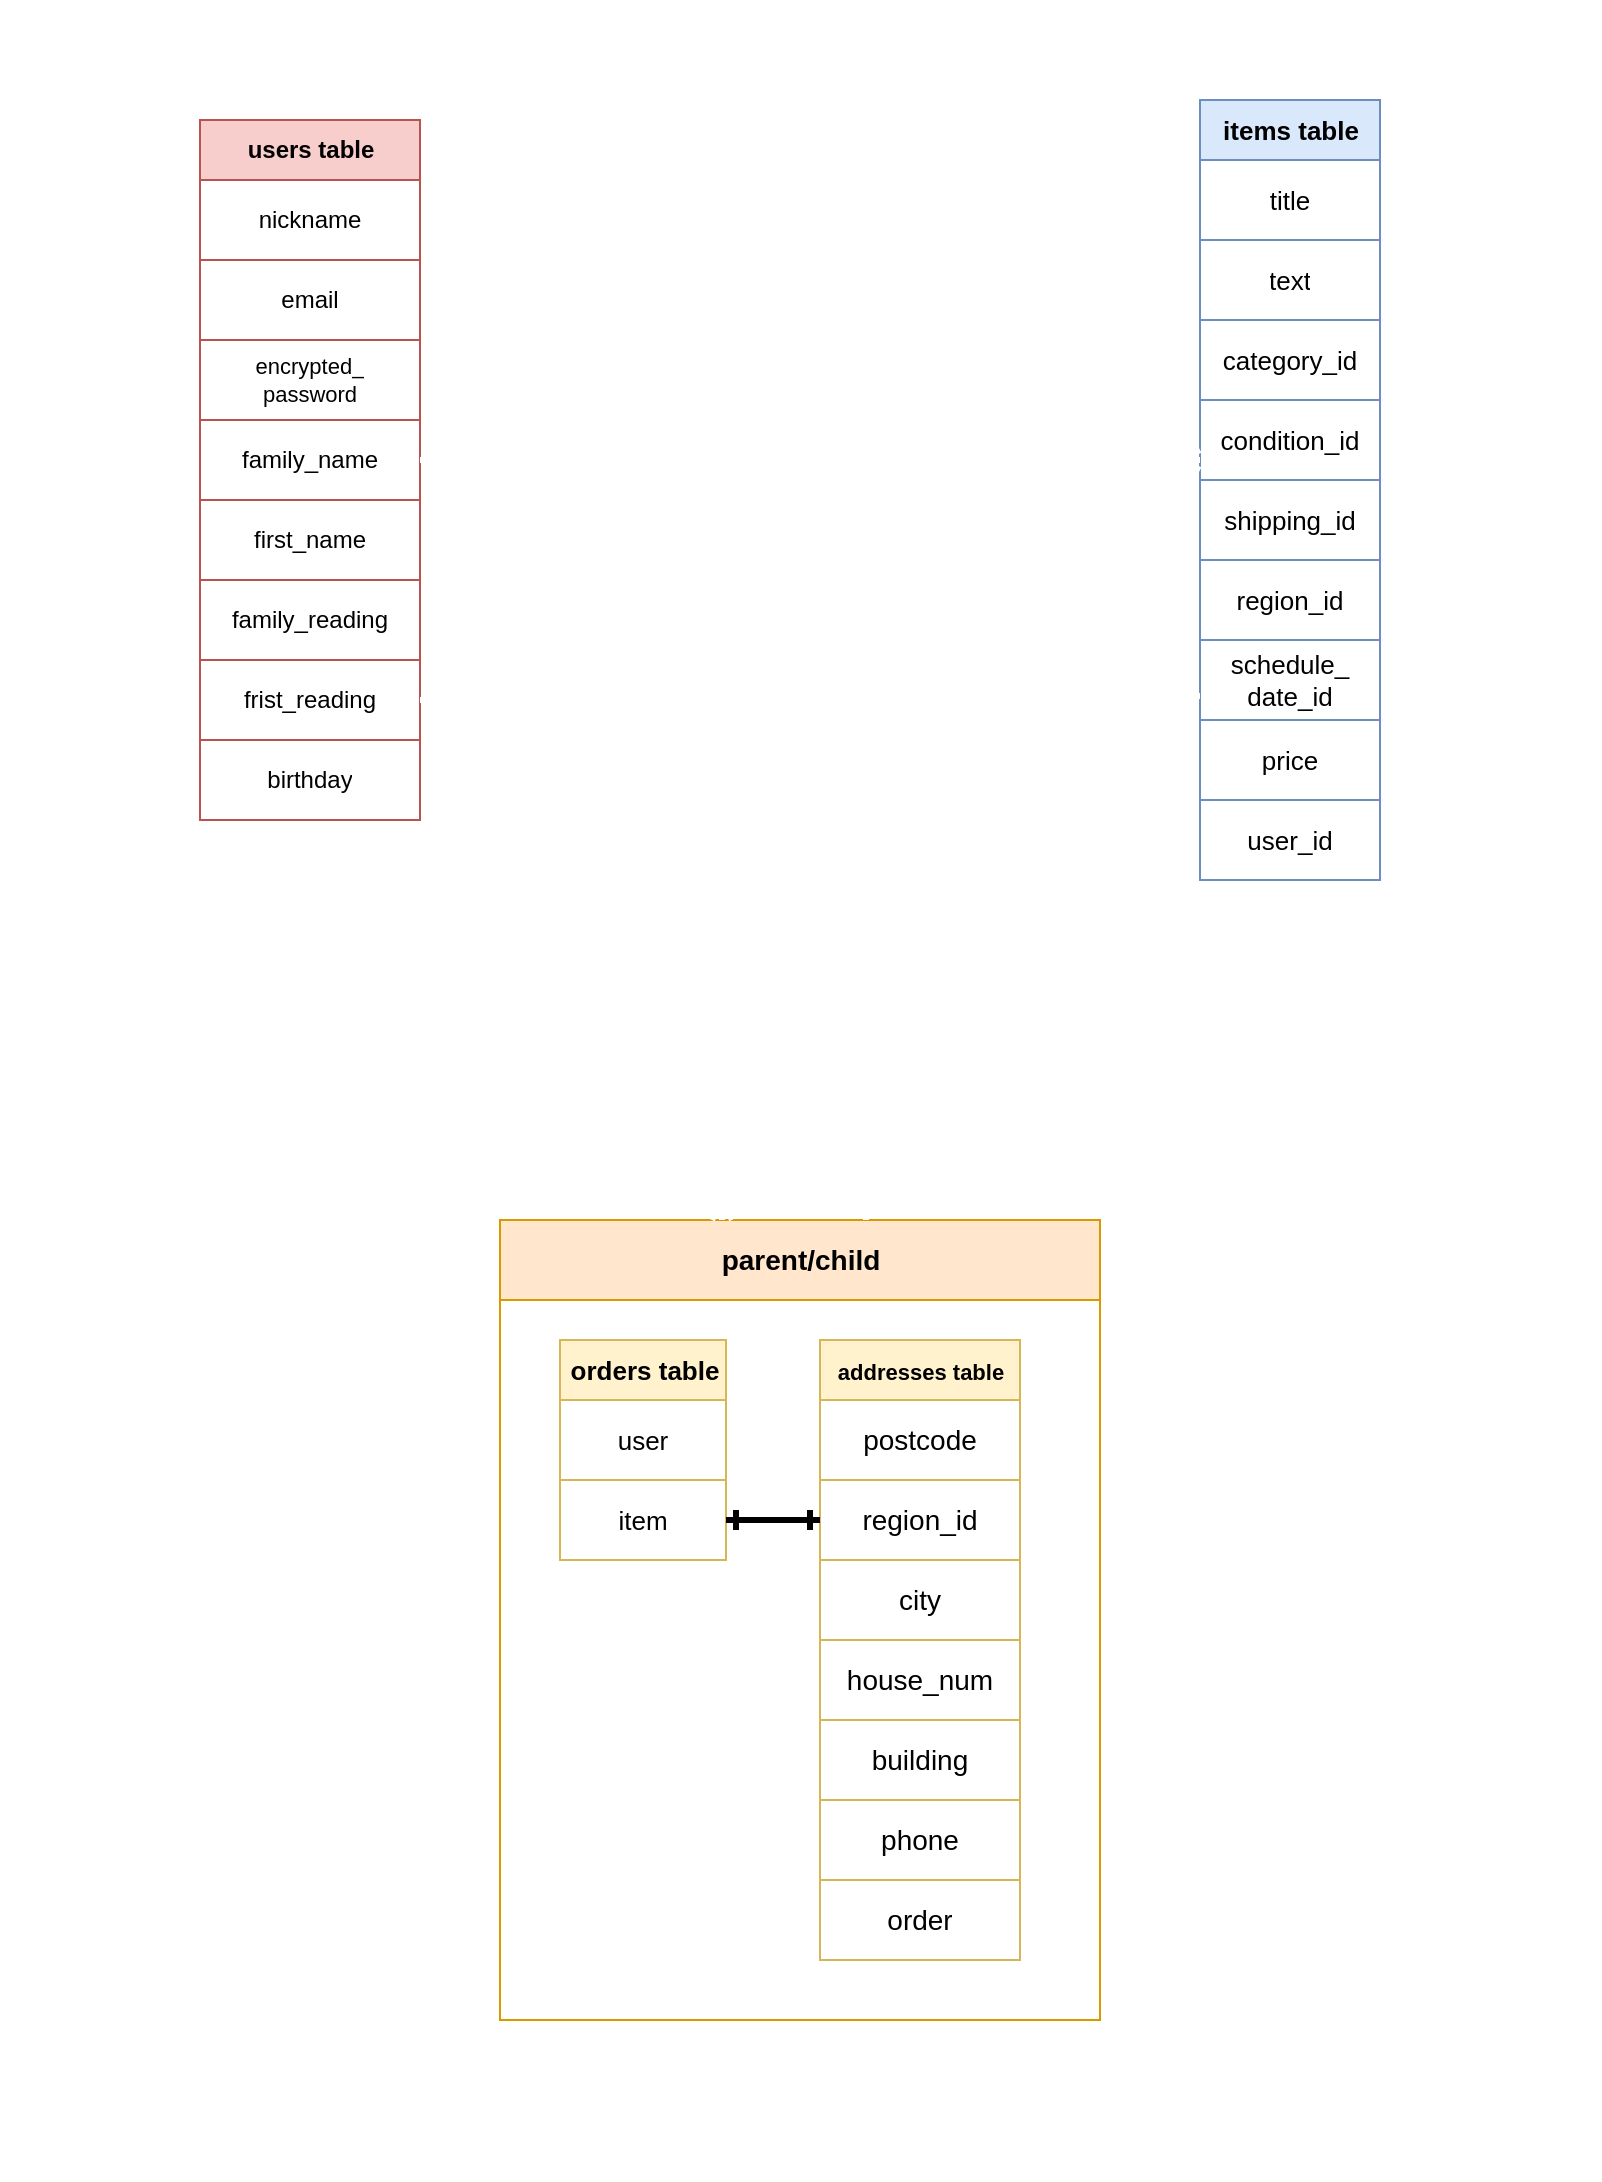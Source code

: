 <mxfile>
    <diagram id="izb3Q4Wlib8xWFPlHg1o" name="ページ1">
        <mxGraphModel dx="774" dy="569" grid="1" gridSize="10" guides="0" tooltips="1" connect="1" arrows="1" fold="1" page="1" pageScale="1" pageWidth="827" pageHeight="1169" math="0" shadow="0">
            <root>
                <mxCell id="0"/>
                <mxCell id="1" parent="0"/>
                <mxCell id="152" value="&lt;font color=&quot;#000000&quot;&gt;users table&lt;/font&gt;" style="shape=table;startSize=30;container=1;collapsible=0;childLayout=tableLayout;fontStyle=1;align=center;fillColor=#f8cecc;html=1;strokeColor=#b85450;swimlaneFillColor=default;" parent="1" vertex="1">
                    <mxGeometry x="100" y="60" width="110" height="350" as="geometry"/>
                </mxCell>
                <mxCell id="219" style="shape=tableRow;horizontal=0;startSize=0;swimlaneHead=0;swimlaneBody=0;top=0;left=0;bottom=0;right=0;collapsible=0;dropTarget=0;fillColor=none;points=[[0,0.5],[1,0.5]];portConstraint=eastwest;html=1;strokeColor=#FFCCE6;" parent="152" vertex="1">
                    <mxGeometry y="30" width="110" height="40" as="geometry"/>
                </mxCell>
                <mxCell id="220" value="nickname" style="shape=partialRectangle;html=1;whiteSpace=wrap;connectable=0;fillColor=none;top=0;left=0;bottom=0;right=0;overflow=hidden;" parent="219" vertex="1">
                    <mxGeometry width="110" height="40" as="geometry">
                        <mxRectangle width="110" height="40" as="alternateBounds"/>
                    </mxGeometry>
                </mxCell>
                <mxCell id="215" style="shape=tableRow;horizontal=0;startSize=0;swimlaneHead=0;swimlaneBody=0;top=0;left=0;bottom=0;right=0;collapsible=0;dropTarget=0;fillColor=none;points=[[0,0.5],[1,0.5]];portConstraint=eastwest;html=1;" parent="152" vertex="1">
                    <mxGeometry y="70" width="110" height="40" as="geometry"/>
                </mxCell>
                <mxCell id="216" value="email" style="shape=partialRectangle;html=1;whiteSpace=wrap;connectable=0;fillColor=none;top=0;left=0;bottom=0;right=0;overflow=hidden;" parent="215" vertex="1">
                    <mxGeometry width="110" height="40" as="geometry">
                        <mxRectangle width="110" height="40" as="alternateBounds"/>
                    </mxGeometry>
                </mxCell>
                <mxCell id="211" style="shape=tableRow;horizontal=0;startSize=0;swimlaneHead=0;swimlaneBody=0;top=0;left=0;bottom=0;right=0;collapsible=0;dropTarget=0;fillColor=none;points=[[0,0.5],[1,0.5]];portConstraint=eastwest;html=1;" parent="152" vertex="1">
                    <mxGeometry y="110" width="110" height="40" as="geometry"/>
                </mxCell>
                <mxCell id="212" value="encrypted_&lt;br style=&quot;font-size: 11px;&quot;&gt;password" style="shape=partialRectangle;html=1;whiteSpace=wrap;connectable=0;fillColor=none;top=0;left=0;bottom=0;right=0;overflow=hidden;fontSize=11;" parent="211" vertex="1">
                    <mxGeometry width="110" height="40" as="geometry">
                        <mxRectangle width="110" height="40" as="alternateBounds"/>
                    </mxGeometry>
                </mxCell>
                <mxCell id="207" style="shape=tableRow;horizontal=0;startSize=0;swimlaneHead=0;swimlaneBody=0;top=0;left=0;bottom=0;right=0;collapsible=0;dropTarget=0;fillColor=none;points=[[0,0.5],[1,0.5]];portConstraint=eastwest;html=1;" parent="152" vertex="1">
                    <mxGeometry y="150" width="110" height="40" as="geometry"/>
                </mxCell>
                <mxCell id="208" value="family_name" style="shape=partialRectangle;html=1;whiteSpace=wrap;connectable=0;fillColor=none;top=0;left=0;bottom=0;right=0;overflow=hidden;" parent="207" vertex="1">
                    <mxGeometry width="110" height="40" as="geometry">
                        <mxRectangle width="110" height="40" as="alternateBounds"/>
                    </mxGeometry>
                </mxCell>
                <mxCell id="203" style="shape=tableRow;horizontal=0;startSize=0;swimlaneHead=0;swimlaneBody=0;top=0;left=0;bottom=0;right=0;collapsible=0;dropTarget=0;fillColor=none;points=[[0,0.5],[1,0.5]];portConstraint=eastwest;html=1;" parent="152" vertex="1">
                    <mxGeometry y="190" width="110" height="40" as="geometry"/>
                </mxCell>
                <mxCell id="204" value="first_name" style="shape=partialRectangle;html=1;whiteSpace=wrap;connectable=0;fillColor=none;top=0;left=0;bottom=0;right=0;overflow=hidden;" parent="203" vertex="1">
                    <mxGeometry width="110" height="40" as="geometry">
                        <mxRectangle width="110" height="40" as="alternateBounds"/>
                    </mxGeometry>
                </mxCell>
                <mxCell id="199" style="shape=tableRow;horizontal=0;startSize=0;swimlaneHead=0;swimlaneBody=0;top=0;left=0;bottom=0;right=0;collapsible=0;dropTarget=0;fillColor=none;points=[[0,0.5],[1,0.5]];portConstraint=eastwest;html=1;" parent="152" vertex="1">
                    <mxGeometry y="230" width="110" height="40" as="geometry"/>
                </mxCell>
                <mxCell id="200" value="family_reading" style="shape=partialRectangle;html=1;whiteSpace=wrap;connectable=0;fillColor=none;top=0;left=0;bottom=0;right=0;overflow=hidden;" parent="199" vertex="1">
                    <mxGeometry width="110" height="40" as="geometry">
                        <mxRectangle width="110" height="40" as="alternateBounds"/>
                    </mxGeometry>
                </mxCell>
                <mxCell id="153" value="" style="shape=tableRow;horizontal=0;startSize=0;swimlaneHead=0;swimlaneBody=0;top=0;left=0;bottom=0;right=0;collapsible=0;dropTarget=0;fillColor=none;points=[[0,0.5],[1,0.5]];portConstraint=eastwest;html=1;" parent="152" vertex="1">
                    <mxGeometry y="270" width="110" height="40" as="geometry"/>
                </mxCell>
                <mxCell id="154" value="frist_reading" style="shape=partialRectangle;html=1;whiteSpace=wrap;connectable=0;fillColor=none;top=0;left=0;bottom=0;right=0;overflow=hidden;" parent="153" vertex="1">
                    <mxGeometry width="110" height="40" as="geometry">
                        <mxRectangle width="110" height="40" as="alternateBounds"/>
                    </mxGeometry>
                </mxCell>
                <mxCell id="157" value="" style="shape=tableRow;horizontal=0;startSize=0;swimlaneHead=0;swimlaneBody=0;top=0;left=0;bottom=0;right=0;collapsible=0;dropTarget=0;fillColor=none;points=[[0,0.5],[1,0.5]];portConstraint=eastwest;html=1;" parent="152" vertex="1">
                    <mxGeometry y="310" width="110" height="40" as="geometry"/>
                </mxCell>
                <mxCell id="158" value="birthday" style="shape=partialRectangle;html=1;whiteSpace=wrap;connectable=0;fillColor=none;top=0;left=0;bottom=0;right=0;overflow=hidden;" parent="157" vertex="1">
                    <mxGeometry width="110" height="40" as="geometry">
                        <mxRectangle width="110" height="40" as="alternateBounds"/>
                    </mxGeometry>
                </mxCell>
                <mxCell id="239" value="&lt;font color=&quot;#000000&quot;&gt;items table&lt;/font&gt;" style="shape=table;startSize=30;container=1;collapsible=0;childLayout=tableLayout;fontStyle=1;align=center;strokeColor=#6c8ebf;fontSize=13;fillColor=#dae8fc;html=1;swimlaneFillColor=default;" parent="1" vertex="1">
                    <mxGeometry x="600" y="50" width="90" height="390" as="geometry"/>
                </mxCell>
                <mxCell id="244" value="" style="shape=tableRow;horizontal=0;startSize=0;swimlaneHead=0;swimlaneBody=0;top=0;left=0;bottom=0;right=0;collapsible=0;dropTarget=0;fillColor=none;points=[[0,0.5],[1,0.5]];portConstraint=eastwest;strokeColor=#FFFFFF;fontSize=13;html=1;" parent="239" vertex="1">
                    <mxGeometry y="30" width="90" height="40" as="geometry"/>
                </mxCell>
                <mxCell id="245" value="title" style="shape=partialRectangle;html=1;whiteSpace=wrap;connectable=0;fillColor=none;top=0;left=0;bottom=0;right=0;overflow=hidden;strokeColor=#FFFFFF;fontSize=13;" parent="244" vertex="1">
                    <mxGeometry width="90" height="40" as="geometry">
                        <mxRectangle width="90" height="40" as="alternateBounds"/>
                    </mxGeometry>
                </mxCell>
                <mxCell id="252" style="shape=tableRow;horizontal=0;startSize=0;swimlaneHead=0;swimlaneBody=0;top=0;left=0;bottom=0;right=0;collapsible=0;dropTarget=0;fillColor=none;points=[[0,0.5],[1,0.5]];portConstraint=eastwest;strokeColor=#FFFFFF;fontSize=13;html=1;" parent="239" vertex="1">
                    <mxGeometry y="70" width="90" height="40" as="geometry"/>
                </mxCell>
                <mxCell id="253" value="text" style="shape=partialRectangle;html=1;whiteSpace=wrap;connectable=0;fillColor=none;top=0;left=0;bottom=0;right=0;overflow=hidden;strokeColor=#FFFFFF;fontSize=13;" parent="252" vertex="1">
                    <mxGeometry width="90" height="40" as="geometry">
                        <mxRectangle width="90" height="40" as="alternateBounds"/>
                    </mxGeometry>
                </mxCell>
                <mxCell id="256" style="shape=tableRow;horizontal=0;startSize=0;swimlaneHead=0;swimlaneBody=0;top=0;left=0;bottom=0;right=0;collapsible=0;dropTarget=0;fillColor=none;points=[[0,0.5],[1,0.5]];portConstraint=eastwest;strokeColor=#FFFFFF;fontSize=13;html=1;" parent="239" vertex="1">
                    <mxGeometry y="110" width="90" height="40" as="geometry"/>
                </mxCell>
                <mxCell id="257" value="category_id" style="shape=partialRectangle;html=1;whiteSpace=wrap;connectable=0;fillColor=none;top=0;left=0;bottom=0;right=0;overflow=hidden;strokeColor=#FFFFFF;fontSize=13;" parent="256" vertex="1">
                    <mxGeometry width="90" height="40" as="geometry">
                        <mxRectangle width="90" height="40" as="alternateBounds"/>
                    </mxGeometry>
                </mxCell>
                <mxCell id="399" style="shape=tableRow;horizontal=0;startSize=0;swimlaneHead=0;swimlaneBody=0;top=0;left=0;bottom=0;right=0;collapsible=0;dropTarget=0;fillColor=none;points=[[0,0.5],[1,0.5]];portConstraint=eastwest;strokeColor=#FFFFFF;fontSize=13;html=1;" parent="239" vertex="1">
                    <mxGeometry y="150" width="90" height="40" as="geometry"/>
                </mxCell>
                <mxCell id="400" value="condition_id" style="shape=partialRectangle;html=1;whiteSpace=wrap;connectable=0;fillColor=none;top=0;left=0;bottom=0;right=0;overflow=hidden;strokeColor=#FFFFFF;fontSize=13;" parent="399" vertex="1">
                    <mxGeometry width="90" height="40" as="geometry">
                        <mxRectangle width="90" height="40" as="alternateBounds"/>
                    </mxGeometry>
                </mxCell>
                <mxCell id="264" style="shape=tableRow;horizontal=0;startSize=0;swimlaneHead=0;swimlaneBody=0;top=0;left=0;bottom=0;right=0;collapsible=0;dropTarget=0;fillColor=none;points=[[0,0.5],[1,0.5]];portConstraint=eastwest;strokeColor=#FFFFFF;fontSize=13;html=1;" parent="239" vertex="1">
                    <mxGeometry y="190" width="90" height="40" as="geometry"/>
                </mxCell>
                <mxCell id="265" value="shipping_id" style="shape=partialRectangle;html=1;whiteSpace=wrap;connectable=0;fillColor=none;top=0;left=0;bottom=0;right=0;overflow=hidden;strokeColor=#FFFFFF;fontSize=13;" parent="264" vertex="1">
                    <mxGeometry width="90" height="40" as="geometry">
                        <mxRectangle width="90" height="40" as="alternateBounds"/>
                    </mxGeometry>
                </mxCell>
                <mxCell id="268" style="shape=tableRow;horizontal=0;startSize=0;swimlaneHead=0;swimlaneBody=0;top=0;left=0;bottom=0;right=0;collapsible=0;dropTarget=0;fillColor=none;points=[[0,0.5],[1,0.5]];portConstraint=eastwest;strokeColor=#FFFFFF;fontSize=13;html=1;" parent="239" vertex="1">
                    <mxGeometry y="230" width="90" height="40" as="geometry"/>
                </mxCell>
                <mxCell id="269" value="region_id" style="shape=partialRectangle;html=1;whiteSpace=wrap;connectable=0;fillColor=none;top=0;left=0;bottom=0;right=0;overflow=hidden;strokeColor=#FFFFFF;fontSize=13;" parent="268" vertex="1">
                    <mxGeometry width="90" height="40" as="geometry">
                        <mxRectangle width="90" height="40" as="alternateBounds"/>
                    </mxGeometry>
                </mxCell>
                <mxCell id="272" style="shape=tableRow;horizontal=0;startSize=0;swimlaneHead=0;swimlaneBody=0;top=0;left=0;bottom=0;right=0;collapsible=0;dropTarget=0;fillColor=none;points=[[0,0.5],[1,0.5]];portConstraint=eastwest;strokeColor=#FFFFFF;fontSize=13;html=1;" parent="239" vertex="1">
                    <mxGeometry y="270" width="90" height="40" as="geometry"/>
                </mxCell>
                <mxCell id="273" value="schedule_&lt;br&gt;date_id" style="shape=partialRectangle;html=1;whiteSpace=wrap;connectable=0;fillColor=none;top=0;left=0;bottom=0;right=0;overflow=hidden;strokeColor=#FFFFFF;fontSize=13;" parent="272" vertex="1">
                    <mxGeometry width="90" height="40" as="geometry">
                        <mxRectangle width="90" height="40" as="alternateBounds"/>
                    </mxGeometry>
                </mxCell>
                <mxCell id="276" style="shape=tableRow;horizontal=0;startSize=0;swimlaneHead=0;swimlaneBody=0;top=0;left=0;bottom=0;right=0;collapsible=0;dropTarget=0;fillColor=none;points=[[0,0.5],[1,0.5]];portConstraint=eastwest;strokeColor=#FFFFFF;fontSize=13;html=1;" parent="239" vertex="1">
                    <mxGeometry y="310" width="90" height="40" as="geometry"/>
                </mxCell>
                <mxCell id="277" value="price" style="shape=partialRectangle;html=1;whiteSpace=wrap;connectable=0;fillColor=none;top=0;left=0;bottom=0;right=0;overflow=hidden;strokeColor=#FFFFFF;fontSize=13;" parent="276" vertex="1">
                    <mxGeometry width="90" height="40" as="geometry">
                        <mxRectangle width="90" height="40" as="alternateBounds"/>
                    </mxGeometry>
                </mxCell>
                <mxCell id="337" style="shape=tableRow;horizontal=0;startSize=0;swimlaneHead=0;swimlaneBody=0;top=0;left=0;bottom=0;right=0;collapsible=0;dropTarget=0;fillColor=none;points=[[0,0.5],[1,0.5]];portConstraint=eastwest;strokeColor=#FFFFFF;fontSize=13;html=1;" parent="239" vertex="1">
                    <mxGeometry y="350" width="90" height="40" as="geometry"/>
                </mxCell>
                <mxCell id="338" value="user_id" style="shape=partialRectangle;html=1;whiteSpace=wrap;connectable=0;fillColor=none;top=0;left=0;bottom=0;right=0;overflow=hidden;strokeColor=#FFFFFF;fontSize=13;" parent="337" vertex="1">
                    <mxGeometry width="90" height="40" as="geometry">
                        <mxRectangle width="90" height="40" as="alternateBounds"/>
                    </mxGeometry>
                </mxCell>
                <mxCell id="341" value="&lt;font color=&quot;#000000&quot;&gt;parent/child&lt;/font&gt;" style="swimlane;labelBackgroundColor=none;fillStyle=solid;fontSize=14;fillColor=#ffe6cc;html=1;startSize=40;strokeColor=#d79b00;swimlaneFillColor=default;" parent="1" vertex="1">
                    <mxGeometry x="250" y="610" width="300" height="400" as="geometry"/>
                </mxCell>
                <mxCell id="303" value="&lt;font color=&quot;#000000&quot;&gt;orders table&lt;/font&gt;" style="shape=table;startSize=30;container=1;collapsible=0;childLayout=tableLayout;fontStyle=1;align=center;strokeColor=#d6b656;fontSize=13;fillColor=#fff2cc;html=1;swimlaneFillColor=default;" parent="341" vertex="1">
                    <mxGeometry x="30" y="60" width="83" height="110" as="geometry"/>
                </mxCell>
                <mxCell id="316" style="shape=tableRow;horizontal=0;startSize=0;swimlaneHead=0;swimlaneBody=0;top=0;left=0;bottom=0;right=0;collapsible=0;dropTarget=0;fillColor=none;points=[[0,0.5],[1,0.5]];portConstraint=eastwest;strokeColor=#FFFFFF;fontSize=13;html=1;" parent="303" vertex="1">
                    <mxGeometry y="30" width="83" height="40" as="geometry"/>
                </mxCell>
                <mxCell id="317" value="user" style="shape=partialRectangle;html=1;whiteSpace=wrap;connectable=0;fillColor=none;top=0;left=0;bottom=0;right=0;overflow=hidden;strokeColor=#FFFFFF;fontSize=13;swimlaneFillColor=none;" parent="316" vertex="1">
                    <mxGeometry width="83" height="40" as="geometry">
                        <mxRectangle width="83" height="40" as="alternateBounds"/>
                    </mxGeometry>
                </mxCell>
                <mxCell id="329" style="shape=tableRow;horizontal=0;startSize=0;swimlaneHead=0;swimlaneBody=0;top=0;left=0;bottom=0;right=0;collapsible=0;dropTarget=0;fillColor=none;points=[[0,0.5],[1,0.5]];portConstraint=eastwest;strokeColor=#FFFFFF;fontSize=13;html=1;swimlaneFillColor=#333333;" parent="303" vertex="1">
                    <mxGeometry y="70" width="83" height="40" as="geometry"/>
                </mxCell>
                <mxCell id="330" value="item" style="shape=partialRectangle;html=1;whiteSpace=wrap;connectable=0;fillColor=none;top=0;left=0;bottom=0;right=0;overflow=hidden;strokeColor=#FFFFFF;fontSize=13;" parent="329" vertex="1">
                    <mxGeometry width="83" height="40" as="geometry">
                        <mxRectangle width="83" height="40" as="alternateBounds"/>
                    </mxGeometry>
                </mxCell>
                <mxCell id="342" value="&lt;font style=&quot;font-size: 11px;&quot; color=&quot;#000000&quot;&gt;addresses table&lt;/font&gt;" style="shape=table;startSize=30;container=1;collapsible=0;childLayout=tableLayout;fontStyle=1;align=center;labelBackgroundColor=none;fillStyle=solid;strokeColor=#d6b656;fontSize=14;fillColor=#fff2cc;html=1;swimlaneFillColor=default;" parent="341" vertex="1">
                    <mxGeometry x="160" y="60" width="100" height="310" as="geometry"/>
                </mxCell>
                <mxCell id="347" value="" style="shape=tableRow;horizontal=0;startSize=0;swimlaneHead=0;swimlaneBody=0;top=0;left=0;bottom=0;right=0;collapsible=0;dropTarget=0;fillColor=none;points=[[0,0.5],[1,0.5]];portConstraint=eastwest;labelBackgroundColor=none;fillStyle=solid;strokeColor=#F0F0F0;fontSize=14;html=1;" parent="342" vertex="1">
                    <mxGeometry y="30" width="100" height="40" as="geometry"/>
                </mxCell>
                <mxCell id="348" value="postcode" style="shape=partialRectangle;html=1;whiteSpace=wrap;connectable=0;fillColor=none;top=0;left=0;bottom=0;right=0;overflow=hidden;labelBackgroundColor=none;fillStyle=solid;strokeColor=#F0F0F0;fontSize=14;" parent="347" vertex="1">
                    <mxGeometry width="100" height="40" as="geometry">
                        <mxRectangle width="100" height="40" as="alternateBounds"/>
                    </mxGeometry>
                </mxCell>
                <mxCell id="351" value="" style="shape=tableRow;horizontal=0;startSize=0;swimlaneHead=0;swimlaneBody=0;top=0;left=0;bottom=0;right=0;collapsible=0;dropTarget=0;fillColor=none;points=[[0,0.5],[1,0.5]];portConstraint=eastwest;labelBackgroundColor=none;fillStyle=solid;strokeColor=#F0F0F0;fontSize=14;html=1;" parent="342" vertex="1">
                    <mxGeometry y="70" width="100" height="40" as="geometry"/>
                </mxCell>
                <mxCell id="352" value="region_id" style="shape=partialRectangle;html=1;whiteSpace=wrap;connectable=0;fillColor=none;top=0;left=0;bottom=0;right=0;overflow=hidden;labelBackgroundColor=none;fillStyle=solid;strokeColor=#F0F0F0;fontSize=14;" parent="351" vertex="1">
                    <mxGeometry width="100" height="40" as="geometry">
                        <mxRectangle width="100" height="40" as="alternateBounds"/>
                    </mxGeometry>
                </mxCell>
                <mxCell id="375" style="shape=tableRow;horizontal=0;startSize=0;swimlaneHead=0;swimlaneBody=0;top=0;left=0;bottom=0;right=0;collapsible=0;dropTarget=0;fillColor=none;points=[[0,0.5],[1,0.5]];portConstraint=eastwest;labelBackgroundColor=none;fillStyle=solid;strokeColor=#F0F0F0;fontSize=14;html=1;" parent="342" vertex="1">
                    <mxGeometry y="110" width="100" height="40" as="geometry"/>
                </mxCell>
                <mxCell id="376" value="city" style="shape=partialRectangle;html=1;whiteSpace=wrap;connectable=0;fillColor=none;top=0;left=0;bottom=0;right=0;overflow=hidden;labelBackgroundColor=none;fillStyle=solid;strokeColor=#F0F0F0;fontSize=14;" parent="375" vertex="1">
                    <mxGeometry width="100" height="40" as="geometry">
                        <mxRectangle width="100" height="40" as="alternateBounds"/>
                    </mxGeometry>
                </mxCell>
                <mxCell id="371" style="shape=tableRow;horizontal=0;startSize=0;swimlaneHead=0;swimlaneBody=0;top=0;left=0;bottom=0;right=0;collapsible=0;dropTarget=0;fillColor=none;points=[[0,0.5],[1,0.5]];portConstraint=eastwest;labelBackgroundColor=none;fillStyle=solid;strokeColor=#F0F0F0;fontSize=14;html=1;" parent="342" vertex="1">
                    <mxGeometry y="150" width="100" height="40" as="geometry"/>
                </mxCell>
                <mxCell id="372" value="house_num" style="shape=partialRectangle;html=1;whiteSpace=wrap;connectable=0;fillColor=none;top=0;left=0;bottom=0;right=0;overflow=hidden;labelBackgroundColor=none;fillStyle=solid;strokeColor=#F0F0F0;fontSize=14;" parent="371" vertex="1">
                    <mxGeometry width="100" height="40" as="geometry">
                        <mxRectangle width="100" height="40" as="alternateBounds"/>
                    </mxGeometry>
                </mxCell>
                <mxCell id="367" style="shape=tableRow;horizontal=0;startSize=0;swimlaneHead=0;swimlaneBody=0;top=0;left=0;bottom=0;right=0;collapsible=0;dropTarget=0;fillColor=none;points=[[0,0.5],[1,0.5]];portConstraint=eastwest;labelBackgroundColor=none;fillStyle=solid;strokeColor=#F0F0F0;fontSize=14;html=1;" parent="342" vertex="1">
                    <mxGeometry y="190" width="100" height="40" as="geometry"/>
                </mxCell>
                <mxCell id="368" value="building" style="shape=partialRectangle;html=1;whiteSpace=wrap;connectable=0;fillColor=none;top=0;left=0;bottom=0;right=0;overflow=hidden;labelBackgroundColor=none;fillStyle=solid;strokeColor=#F0F0F0;fontSize=14;" parent="367" vertex="1">
                    <mxGeometry width="100" height="40" as="geometry">
                        <mxRectangle width="100" height="40" as="alternateBounds"/>
                    </mxGeometry>
                </mxCell>
                <mxCell id="363" style="shape=tableRow;horizontal=0;startSize=0;swimlaneHead=0;swimlaneBody=0;top=0;left=0;bottom=0;right=0;collapsible=0;dropTarget=0;fillColor=none;points=[[0,0.5],[1,0.5]];portConstraint=eastwest;labelBackgroundColor=none;fillStyle=solid;strokeColor=#F0F0F0;fontSize=14;html=1;" parent="342" vertex="1">
                    <mxGeometry y="230" width="100" height="40" as="geometry"/>
                </mxCell>
                <mxCell id="364" value="phone" style="shape=partialRectangle;html=1;whiteSpace=wrap;connectable=0;fillColor=none;top=0;left=0;bottom=0;right=0;overflow=hidden;labelBackgroundColor=none;fillStyle=solid;strokeColor=#F0F0F0;fontSize=14;" parent="363" vertex="1">
                    <mxGeometry width="100" height="40" as="geometry">
                        <mxRectangle width="100" height="40" as="alternateBounds"/>
                    </mxGeometry>
                </mxCell>
                <mxCell id="359" style="shape=tableRow;horizontal=0;startSize=0;swimlaneHead=0;swimlaneBody=0;top=0;left=0;bottom=0;right=0;collapsible=0;dropTarget=0;fillColor=none;points=[[0,0.5],[1,0.5]];portConstraint=eastwest;labelBackgroundColor=none;fillStyle=solid;strokeColor=#F0F0F0;fontSize=14;html=1;" parent="342" vertex="1">
                    <mxGeometry y="270" width="100" height="40" as="geometry"/>
                </mxCell>
                <mxCell id="360" value="order" style="shape=partialRectangle;html=1;whiteSpace=wrap;connectable=0;fillColor=none;top=0;left=0;bottom=0;right=0;overflow=hidden;labelBackgroundColor=none;fillStyle=solid;strokeColor=#F0F0F0;fontSize=14;" parent="359" vertex="1">
                    <mxGeometry width="100" height="40" as="geometry">
                        <mxRectangle width="100" height="40" as="alternateBounds"/>
                    </mxGeometry>
                </mxCell>
                <mxCell id="412" style="edgeStyle=none;html=1;exitX=1;exitY=0.5;exitDx=0;exitDy=0;entryX=0;entryY=0.5;entryDx=0;entryDy=0;fontSize=13;fontColor=#000000;startArrow=ERone;startFill=0;endArrow=ERone;endFill=0;strokeWidth=3;" parent="341" source="329" target="351" edge="1">
                    <mxGeometry relative="1" as="geometry"/>
                </mxCell>
                <mxCell id="410" value="" style="rounded=0;whiteSpace=wrap;html=1;labelBackgroundColor=none;fillStyle=solid;strokeColor=none;fontSize=13;fontColor=#000000;fillColor=none;" parent="1" vertex="1">
                    <mxGeometry width="40" height="40" as="geometry"/>
                </mxCell>
                <mxCell id="411" value="" style="rounded=0;whiteSpace=wrap;html=1;labelBackgroundColor=none;fillStyle=solid;strokeColor=none;fontSize=13;fontColor=#000000;fillColor=none;" parent="1" vertex="1">
                    <mxGeometry x="680" y="1030" width="120" height="60" as="geometry"/>
                </mxCell>
                <mxCell id="413" style="edgeStyle=none;html=1;exitX=1;exitY=0.5;exitDx=0;exitDy=0;fontSize=13;fontColor=#000000;startArrow=ERone;startFill=0;endArrow=ERoneToMany;endFill=0;strokeWidth=3;strokeColor=#FFFFFF;" parent="1" source="207" edge="1">
                    <mxGeometry relative="1" as="geometry">
                        <mxPoint x="600" y="230" as="targetPoint"/>
                    </mxGeometry>
                </mxCell>
                <mxCell id="414" style="edgeStyle=none;html=1;exitX=1;exitY=0.5;exitDx=0;exitDy=0;entryX=0.37;entryY=0;entryDx=0;entryDy=0;entryPerimeter=0;fontSize=13;fontColor=#000000;startArrow=ERone;startFill=0;endArrow=ERoneToMany;endFill=0;strokeColor=#FFFFFF;jumpSize=6;fontStyle=1;strokeWidth=3;" parent="1" source="153" target="341" edge="1">
                    <mxGeometry relative="1" as="geometry">
                        <Array as="points">
                            <mxPoint x="360" y="350"/>
                        </Array>
                    </mxGeometry>
                </mxCell>
                <mxCell id="415" style="edgeStyle=none;html=1;exitX=0;exitY=0.7;exitDx=0;exitDy=0;fontSize=13;fontColor=#000000;startArrow=ERone;startFill=0;endArrow=ERone;endFill=0;exitPerimeter=0;strokeWidth=3;strokeColor=#FFFFFF;" parent="1" source="272" edge="1">
                    <mxGeometry relative="1" as="geometry">
                        <mxPoint x="433" y="610" as="targetPoint"/>
                        <Array as="points">
                            <mxPoint x="433" y="350"/>
                        </Array>
                    </mxGeometry>
                </mxCell>
            </root>
        </mxGraphModel>
    </diagram>
</mxfile>